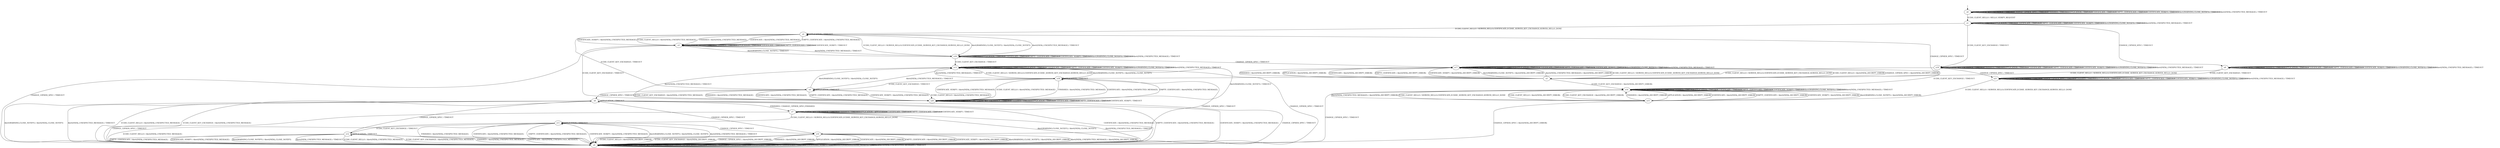 digraph h5 {
s0 [label="s0"];
s1 [label="s1"];
s2 [label="s2"];
s8 [label="s8"];
s19 [label="s19"];
s3 [label="s3"];
s4 [label="s4"];
s5 [label="s5"];
s16 [label="s16"];
s21 [label="s21"];
s6 [label="s6"];
s9 [label="s9"];
s13 [label="s13"];
s14 [label="s14"];
s17 [label="s17"];
s20 [label="s20"];
s7 [label="s7"];
s10 [label="s10"];
s15 [label="s15"];
s18 [label="s18"];
s11 [label="s11"];
s12 [label="s12"];
s0 -> s1 [label="ECDH_CLIENT_HELLO / HELLO_VERIFY_REQUEST"];
s0 -> s0 [label="ECDH_CLIENT_KEY_EXCHANGE / TIMEOUT"];
s0 -> s0 [label="CHANGE_CIPHER_SPEC / TIMEOUT"];
s0 -> s0 [label="FINISHED / TIMEOUT"];
s0 -> s0 [label="APPLICATION / TIMEOUT"];
s0 -> s0 [label="CERTIFICATE / TIMEOUT"];
s0 -> s0 [label="EMPTY_CERTIFICATE / TIMEOUT"];
s0 -> s0 [label="CERTIFICATE_VERIFY / TIMEOUT"];
s0 -> s0 [label="Alert(WARNING,CLOSE_NOTIFY) / TIMEOUT"];
s0 -> s0 [label="Alert(FATAL,UNEXPECTED_MESSAGE) / TIMEOUT"];
s1 -> s2 [label="ECDH_CLIENT_HELLO / SERVER_HELLO,CERTIFICATE,ECDHE_SERVER_KEY_EXCHANGE,SERVER_HELLO_DONE"];
s1 -> s19 [label="ECDH_CLIENT_KEY_EXCHANGE / TIMEOUT"];
s1 -> s8 [label="CHANGE_CIPHER_SPEC / TIMEOUT"];
s1 -> s1 [label="FINISHED / TIMEOUT"];
s1 -> s1 [label="APPLICATION / TIMEOUT"];
s1 -> s1 [label="CERTIFICATE / TIMEOUT"];
s1 -> s1 [label="EMPTY_CERTIFICATE / TIMEOUT"];
s1 -> s1 [label="CERTIFICATE_VERIFY / TIMEOUT"];
s1 -> s1 [label="Alert(WARNING,CLOSE_NOTIFY) / TIMEOUT"];
s1 -> s1 [label="Alert(FATAL,UNEXPECTED_MESSAGE) / TIMEOUT"];
s2 -> s3 [label="ECDH_CLIENT_HELLO / Alert(FATAL,UNEXPECTED_MESSAGE)"];
s2 -> s4 [label="ECDH_CLIENT_KEY_EXCHANGE / TIMEOUT"];
s2 -> s5 [label="CHANGE_CIPHER_SPEC / TIMEOUT"];
s2 -> s3 [label="FINISHED / Alert(FATAL,UNEXPECTED_MESSAGE)"];
s2 -> s2 [label="APPLICATION / TIMEOUT"];
s2 -> s3 [label="CERTIFICATE / Alert(FATAL,UNEXPECTED_MESSAGE)"];
s2 -> s3 [label="EMPTY_CERTIFICATE / Alert(FATAL,UNEXPECTED_MESSAGE)"];
s2 -> s3 [label="CERTIFICATE_VERIFY / Alert(FATAL,UNEXPECTED_MESSAGE)"];
s2 -> s16 [label="Alert(WARNING,CLOSE_NOTIFY) / Alert(FATAL,CLOSE_NOTIFY)"];
s2 -> s16 [label="Alert(FATAL,UNEXPECTED_MESSAGE) / TIMEOUT"];
s8 -> s5 [label="ECDH_CLIENT_HELLO / SERVER_HELLO,CERTIFICATE,ECDHE_SERVER_KEY_EXCHANGE,SERVER_HELLO_DONE"];
s8 -> s21 [label="ECDH_CLIENT_KEY_EXCHANGE / TIMEOUT"];
s8 -> s8 [label="CHANGE_CIPHER_SPEC / TIMEOUT"];
s8 -> s8 [label="FINISHED / TIMEOUT"];
s8 -> s8 [label="APPLICATION / TIMEOUT"];
s8 -> s8 [label="CERTIFICATE / TIMEOUT"];
s8 -> s8 [label="EMPTY_CERTIFICATE / TIMEOUT"];
s8 -> s8 [label="CERTIFICATE_VERIFY / TIMEOUT"];
s8 -> s8 [label="Alert(WARNING,CLOSE_NOTIFY) / TIMEOUT"];
s8 -> s8 [label="Alert(FATAL,UNEXPECTED_MESSAGE) / TIMEOUT"];
s19 -> s18 [label="ECDH_CLIENT_HELLO / SERVER_HELLO,CERTIFICATE,ECDHE_SERVER_KEY_EXCHANGE,SERVER_HELLO_DONE"];
s19 -> s19 [label="ECDH_CLIENT_KEY_EXCHANGE / TIMEOUT"];
s19 -> s21 [label="CHANGE_CIPHER_SPEC / TIMEOUT"];
s19 -> s19 [label="FINISHED / TIMEOUT"];
s19 -> s19 [label="APPLICATION / TIMEOUT"];
s19 -> s19 [label="CERTIFICATE / TIMEOUT"];
s19 -> s19 [label="EMPTY_CERTIFICATE / TIMEOUT"];
s19 -> s19 [label="CERTIFICATE_VERIFY / TIMEOUT"];
s19 -> s19 [label="Alert(WARNING,CLOSE_NOTIFY) / TIMEOUT"];
s19 -> s19 [label="Alert(FATAL,UNEXPECTED_MESSAGE) / TIMEOUT"];
s3 -> s3 [label="ECDH_CLIENT_HELLO / TIMEOUT"];
s3 -> s20 [label="ECDH_CLIENT_KEY_EXCHANGE / TIMEOUT"];
s3 -> s9 [label="CHANGE_CIPHER_SPEC / TIMEOUT"];
s3 -> s3 [label="FINISHED / TIMEOUT"];
s3 -> s3 [label="APPLICATION / TIMEOUT"];
s3 -> s3 [label="CERTIFICATE / TIMEOUT"];
s3 -> s3 [label="EMPTY_CERTIFICATE / TIMEOUT"];
s3 -> s3 [label="CERTIFICATE_VERIFY / TIMEOUT"];
s3 -> s16 [label="Alert(WARNING,CLOSE_NOTIFY) / TIMEOUT"];
s3 -> s16 [label="Alert(FATAL,UNEXPECTED_MESSAGE) / TIMEOUT"];
s4 -> s20 [label="ECDH_CLIENT_HELLO / Alert(FATAL,UNEXPECTED_MESSAGE)"];
s4 -> s20 [label="ECDH_CLIENT_KEY_EXCHANGE / Alert(FATAL,UNEXPECTED_MESSAGE)"];
s4 -> s6 [label="CHANGE_CIPHER_SPEC / TIMEOUT"];
s4 -> s20 [label="FINISHED / Alert(FATAL,UNEXPECTED_MESSAGE)"];
s4 -> s4 [label="APPLICATION / TIMEOUT"];
s4 -> s20 [label="CERTIFICATE / Alert(FATAL,UNEXPECTED_MESSAGE)"];
s4 -> s20 [label="EMPTY_CERTIFICATE / Alert(FATAL,UNEXPECTED_MESSAGE)"];
s4 -> s20 [label="CERTIFICATE_VERIFY / Alert(FATAL,UNEXPECTED_MESSAGE)"];
s4 -> s13 [label="Alert(WARNING,CLOSE_NOTIFY) / Alert(FATAL,CLOSE_NOTIFY)"];
s4 -> s13 [label="Alert(FATAL,UNEXPECTED_MESSAGE) / TIMEOUT"];
s5 -> s17 [label="ECDH_CLIENT_HELLO / Alert(FATAL,DECRYPT_ERROR)"];
s5 -> s14 [label="ECDH_CLIENT_KEY_EXCHANGE / Alert(FATAL,DECRYPT_ERROR)"];
s5 -> s17 [label="CHANGE_CIPHER_SPEC / Alert(FATAL,DECRYPT_ERROR)"];
s5 -> s17 [label="FINISHED / Alert(FATAL,DECRYPT_ERROR)"];
s5 -> s17 [label="APPLICATION / Alert(FATAL,DECRYPT_ERROR)"];
s5 -> s17 [label="CERTIFICATE / Alert(FATAL,DECRYPT_ERROR)"];
s5 -> s17 [label="EMPTY_CERTIFICATE / Alert(FATAL,DECRYPT_ERROR)"];
s5 -> s17 [label="CERTIFICATE_VERIFY / Alert(FATAL,DECRYPT_ERROR)"];
s5 -> s17 [label="Alert(WARNING,CLOSE_NOTIFY) / Alert(FATAL,DECRYPT_ERROR)"];
s5 -> s17 [label="Alert(FATAL,UNEXPECTED_MESSAGE) / Alert(FATAL,DECRYPT_ERROR)"];
s16 -> s2 [label="ECDH_CLIENT_HELLO / SERVER_HELLO,CERTIFICATE,ECDHE_SERVER_KEY_EXCHANGE,SERVER_HELLO_DONE"];
s16 -> s13 [label="ECDH_CLIENT_KEY_EXCHANGE / TIMEOUT"];
s16 -> s17 [label="CHANGE_CIPHER_SPEC / TIMEOUT"];
s16 -> s16 [label="FINISHED / TIMEOUT"];
s16 -> s16 [label="APPLICATION / TIMEOUT"];
s16 -> s16 [label="CERTIFICATE / TIMEOUT"];
s16 -> s16 [label="EMPTY_CERTIFICATE / TIMEOUT"];
s16 -> s16 [label="CERTIFICATE_VERIFY / TIMEOUT"];
s16 -> s16 [label="Alert(WARNING,CLOSE_NOTIFY) / TIMEOUT"];
s16 -> s16 [label="Alert(FATAL,UNEXPECTED_MESSAGE) / TIMEOUT"];
s21 -> s15 [label="ECDH_CLIENT_HELLO / SERVER_HELLO,CERTIFICATE,ECDHE_SERVER_KEY_EXCHANGE,SERVER_HELLO_DONE"];
s21 -> s21 [label="ECDH_CLIENT_KEY_EXCHANGE / TIMEOUT"];
s21 -> s21 [label="CHANGE_CIPHER_SPEC / TIMEOUT"];
s21 -> s21 [label="FINISHED / TIMEOUT"];
s21 -> s21 [label="APPLICATION / TIMEOUT"];
s21 -> s21 [label="CERTIFICATE / TIMEOUT"];
s21 -> s21 [label="EMPTY_CERTIFICATE / TIMEOUT"];
s21 -> s21 [label="CERTIFICATE_VERIFY / TIMEOUT"];
s21 -> s21 [label="Alert(WARNING,CLOSE_NOTIFY) / TIMEOUT"];
s21 -> s21 [label="Alert(FATAL,UNEXPECTED_MESSAGE) / TIMEOUT"];
s6 -> s9 [label="ECDH_CLIENT_HELLO / Alert(FATAL,UNEXPECTED_MESSAGE)"];
s6 -> s9 [label="ECDH_CLIENT_KEY_EXCHANGE / Alert(FATAL,UNEXPECTED_MESSAGE)"];
s6 -> s10 [label="CHANGE_CIPHER_SPEC / TIMEOUT"];
s6 -> s7 [label="FINISHED / CHANGE_CIPHER_SPEC,FINISHED"];
s6 -> s6 [label="APPLICATION / TIMEOUT"];
s6 -> s9 [label="CERTIFICATE / Alert(FATAL,UNEXPECTED_MESSAGE)"];
s6 -> s9 [label="EMPTY_CERTIFICATE / Alert(FATAL,UNEXPECTED_MESSAGE)"];
s6 -> s9 [label="CERTIFICATE_VERIFY / Alert(FATAL,UNEXPECTED_MESSAGE)"];
s6 -> s9 [label="Alert(WARNING,CLOSE_NOTIFY) / Alert(FATAL,CLOSE_NOTIFY)"];
s6 -> s9 [label="Alert(FATAL,UNEXPECTED_MESSAGE) / TIMEOUT"];
s9 -> s9 [label="ECDH_CLIENT_HELLO / TIMEOUT"];
s9 -> s9 [label="ECDH_CLIENT_KEY_EXCHANGE / TIMEOUT"];
s9 -> s9 [label="CHANGE_CIPHER_SPEC / TIMEOUT"];
s9 -> s9 [label="FINISHED / TIMEOUT"];
s9 -> s9 [label="APPLICATION / TIMEOUT"];
s9 -> s9 [label="CERTIFICATE / TIMEOUT"];
s9 -> s9 [label="EMPTY_CERTIFICATE / TIMEOUT"];
s9 -> s9 [label="CERTIFICATE_VERIFY / TIMEOUT"];
s9 -> s9 [label="Alert(WARNING,CLOSE_NOTIFY) / TIMEOUT"];
s9 -> s9 [label="Alert(FATAL,UNEXPECTED_MESSAGE) / TIMEOUT"];
s13 -> s18 [label="ECDH_CLIENT_HELLO / SERVER_HELLO,CERTIFICATE,ECDHE_SERVER_KEY_EXCHANGE,SERVER_HELLO_DONE"];
s13 -> s13 [label="ECDH_CLIENT_KEY_EXCHANGE / TIMEOUT"];
s13 -> s9 [label="CHANGE_CIPHER_SPEC / TIMEOUT"];
s13 -> s13 [label="FINISHED / TIMEOUT"];
s13 -> s13 [label="APPLICATION / TIMEOUT"];
s13 -> s13 [label="CERTIFICATE / TIMEOUT"];
s13 -> s13 [label="EMPTY_CERTIFICATE / TIMEOUT"];
s13 -> s13 [label="CERTIFICATE_VERIFY / TIMEOUT"];
s13 -> s13 [label="Alert(WARNING,CLOSE_NOTIFY) / TIMEOUT"];
s13 -> s13 [label="Alert(FATAL,UNEXPECTED_MESSAGE) / TIMEOUT"];
s14 -> s15 [label="ECDH_CLIENT_HELLO / SERVER_HELLO,CERTIFICATE,ECDHE_SERVER_KEY_EXCHANGE,SERVER_HELLO_DONE"];
s14 -> s14 [label="ECDH_CLIENT_KEY_EXCHANGE / TIMEOUT"];
s14 -> s9 [label="CHANGE_CIPHER_SPEC / TIMEOUT"];
s14 -> s14 [label="FINISHED / TIMEOUT"];
s14 -> s14 [label="APPLICATION / TIMEOUT"];
s14 -> s14 [label="CERTIFICATE / TIMEOUT"];
s14 -> s14 [label="EMPTY_CERTIFICATE / TIMEOUT"];
s14 -> s14 [label="CERTIFICATE_VERIFY / TIMEOUT"];
s14 -> s14 [label="Alert(WARNING,CLOSE_NOTIFY) / TIMEOUT"];
s14 -> s14 [label="Alert(FATAL,UNEXPECTED_MESSAGE) / TIMEOUT"];
s17 -> s5 [label="ECDH_CLIENT_HELLO / SERVER_HELLO,CERTIFICATE,ECDHE_SERVER_KEY_EXCHANGE,SERVER_HELLO_DONE"];
s17 -> s14 [label="ECDH_CLIENT_KEY_EXCHANGE / TIMEOUT"];
s17 -> s17 [label="CHANGE_CIPHER_SPEC / TIMEOUT"];
s17 -> s17 [label="FINISHED / TIMEOUT"];
s17 -> s17 [label="APPLICATION / TIMEOUT"];
s17 -> s17 [label="CERTIFICATE / TIMEOUT"];
s17 -> s17 [label="EMPTY_CERTIFICATE / TIMEOUT"];
s17 -> s17 [label="CERTIFICATE_VERIFY / TIMEOUT"];
s17 -> s17 [label="Alert(WARNING,CLOSE_NOTIFY) / TIMEOUT"];
s17 -> s17 [label="Alert(FATAL,UNEXPECTED_MESSAGE) / TIMEOUT"];
s20 -> s20 [label="ECDH_CLIENT_HELLO / TIMEOUT"];
s20 -> s20 [label="ECDH_CLIENT_KEY_EXCHANGE / TIMEOUT"];
s20 -> s9 [label="CHANGE_CIPHER_SPEC / TIMEOUT"];
s20 -> s20 [label="FINISHED / TIMEOUT"];
s20 -> s20 [label="APPLICATION / TIMEOUT"];
s20 -> s20 [label="CERTIFICATE / TIMEOUT"];
s20 -> s20 [label="EMPTY_CERTIFICATE / TIMEOUT"];
s20 -> s20 [label="CERTIFICATE_VERIFY / TIMEOUT"];
s20 -> s13 [label="Alert(WARNING,CLOSE_NOTIFY) / TIMEOUT"];
s20 -> s13 [label="Alert(FATAL,UNEXPECTED_MESSAGE) / TIMEOUT"];
s7 -> s11 [label="ECDH_CLIENT_HELLO / SERVER_HELLO,CERTIFICATE,ECDHE_SERVER_KEY_EXCHANGE,SERVER_HELLO_DONE"];
s7 -> s7 [label="ECDH_CLIENT_KEY_EXCHANGE / TIMEOUT"];
s7 -> s9 [label="CHANGE_CIPHER_SPEC / TIMEOUT"];
s7 -> s7 [label="FINISHED / TIMEOUT"];
s7 -> s7 [label="APPLICATION / APPLICATION"];
s7 -> s7 [label="CERTIFICATE / TIMEOUT"];
s7 -> s7 [label="EMPTY_CERTIFICATE / TIMEOUT"];
s7 -> s7 [label="CERTIFICATE_VERIFY / TIMEOUT"];
s7 -> s9 [label="Alert(WARNING,CLOSE_NOTIFY) / Alert(FATAL,CLOSE_NOTIFY)"];
s7 -> s9 [label="Alert(FATAL,UNEXPECTED_MESSAGE) / TIMEOUT"];
s10 -> s9 [label="ECDH_CLIENT_HELLO / Alert(FATAL,DECRYPT_ERROR)"];
s10 -> s9 [label="ECDH_CLIENT_KEY_EXCHANGE / Alert(FATAL,DECRYPT_ERROR)"];
s10 -> s9 [label="CHANGE_CIPHER_SPEC / Alert(FATAL,DECRYPT_ERROR)"];
s10 -> s9 [label="FINISHED / Alert(FATAL,DECRYPT_ERROR)"];
s10 -> s9 [label="APPLICATION / Alert(FATAL,DECRYPT_ERROR)"];
s10 -> s9 [label="CERTIFICATE / Alert(FATAL,DECRYPT_ERROR)"];
s10 -> s9 [label="EMPTY_CERTIFICATE / Alert(FATAL,DECRYPT_ERROR)"];
s10 -> s9 [label="CERTIFICATE_VERIFY / Alert(FATAL,DECRYPT_ERROR)"];
s10 -> s9 [label="Alert(WARNING,CLOSE_NOTIFY) / Alert(FATAL,DECRYPT_ERROR)"];
s10 -> s9 [label="Alert(FATAL,UNEXPECTED_MESSAGE) / Alert(FATAL,DECRYPT_ERROR)"];
s15 -> s14 [label="ECDH_CLIENT_HELLO / Alert(FATAL,DECRYPT_ERROR)"];
s15 -> s14 [label="ECDH_CLIENT_KEY_EXCHANGE / Alert(FATAL,DECRYPT_ERROR)"];
s15 -> s9 [label="CHANGE_CIPHER_SPEC / Alert(FATAL,DECRYPT_ERROR)"];
s15 -> s14 [label="FINISHED / Alert(FATAL,DECRYPT_ERROR)"];
s15 -> s14 [label="APPLICATION / Alert(FATAL,DECRYPT_ERROR)"];
s15 -> s14 [label="CERTIFICATE / Alert(FATAL,DECRYPT_ERROR)"];
s15 -> s14 [label="EMPTY_CERTIFICATE / Alert(FATAL,DECRYPT_ERROR)"];
s15 -> s14 [label="CERTIFICATE_VERIFY / Alert(FATAL,DECRYPT_ERROR)"];
s15 -> s14 [label="Alert(WARNING,CLOSE_NOTIFY) / Alert(FATAL,DECRYPT_ERROR)"];
s15 -> s14 [label="Alert(FATAL,UNEXPECTED_MESSAGE) / Alert(FATAL,DECRYPT_ERROR)"];
s18 -> s20 [label="ECDH_CLIENT_HELLO / Alert(FATAL,UNEXPECTED_MESSAGE)"];
s18 -> s4 [label="ECDH_CLIENT_KEY_EXCHANGE / TIMEOUT"];
s18 -> s10 [label="CHANGE_CIPHER_SPEC / TIMEOUT"];
s18 -> s20 [label="FINISHED / Alert(FATAL,UNEXPECTED_MESSAGE)"];
s18 -> s18 [label="APPLICATION / TIMEOUT"];
s18 -> s20 [label="CERTIFICATE / Alert(FATAL,UNEXPECTED_MESSAGE)"];
s18 -> s20 [label="EMPTY_CERTIFICATE / Alert(FATAL,UNEXPECTED_MESSAGE)"];
s18 -> s20 [label="CERTIFICATE_VERIFY / Alert(FATAL,UNEXPECTED_MESSAGE)"];
s18 -> s13 [label="Alert(WARNING,CLOSE_NOTIFY) / Alert(FATAL,CLOSE_NOTIFY)"];
s18 -> s13 [label="Alert(FATAL,UNEXPECTED_MESSAGE) / TIMEOUT"];
s11 -> s9 [label="ECDH_CLIENT_HELLO / Alert(FATAL,UNEXPECTED_MESSAGE)"];
s11 -> s12 [label="ECDH_CLIENT_KEY_EXCHANGE / TIMEOUT"];
s11 -> s10 [label="CHANGE_CIPHER_SPEC / TIMEOUT"];
s11 -> s9 [label="FINISHED / Alert(FATAL,UNEXPECTED_MESSAGE)"];
s11 -> s11 [label="APPLICATION / TIMEOUT"];
s11 -> s9 [label="CERTIFICATE / Alert(FATAL,UNEXPECTED_MESSAGE)"];
s11 -> s9 [label="EMPTY_CERTIFICATE / Alert(FATAL,UNEXPECTED_MESSAGE)"];
s11 -> s9 [label="CERTIFICATE_VERIFY / Alert(FATAL,UNEXPECTED_MESSAGE)"];
s11 -> s9 [label="Alert(WARNING,CLOSE_NOTIFY) / Alert(FATAL,CLOSE_NOTIFY)"];
s11 -> s9 [label="Alert(FATAL,UNEXPECTED_MESSAGE) / TIMEOUT"];
s12 -> s9 [label="ECDH_CLIENT_HELLO / Alert(FATAL,UNEXPECTED_MESSAGE)"];
s12 -> s9 [label="ECDH_CLIENT_KEY_EXCHANGE / Alert(FATAL,UNEXPECTED_MESSAGE)"];
s12 -> s6 [label="CHANGE_CIPHER_SPEC / TIMEOUT"];
s12 -> s9 [label="FINISHED / Alert(FATAL,UNEXPECTED_MESSAGE)"];
s12 -> s12 [label="APPLICATION / TIMEOUT"];
s12 -> s9 [label="CERTIFICATE / Alert(FATAL,UNEXPECTED_MESSAGE)"];
s12 -> s9 [label="EMPTY_CERTIFICATE / Alert(FATAL,UNEXPECTED_MESSAGE)"];
s12 -> s9 [label="CERTIFICATE_VERIFY / Alert(FATAL,UNEXPECTED_MESSAGE)"];
s12 -> s9 [label="Alert(WARNING,CLOSE_NOTIFY) / Alert(FATAL,CLOSE_NOTIFY)"];
s12 -> s9 [label="Alert(FATAL,UNEXPECTED_MESSAGE) / TIMEOUT"];
__start0 [shape=none, label=""];
__start0 -> s0 [label=""];
}
